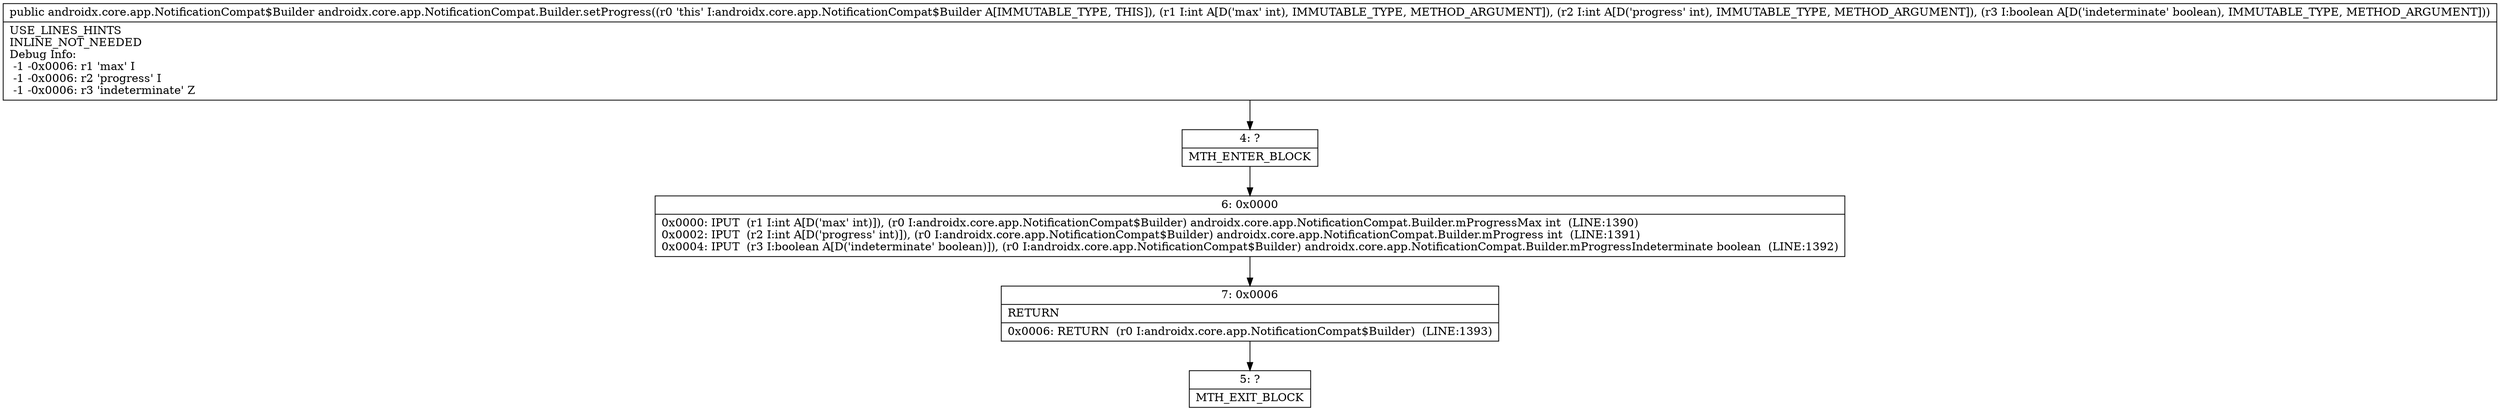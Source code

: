 digraph "CFG forandroidx.core.app.NotificationCompat.Builder.setProgress(IIZ)Landroidx\/core\/app\/NotificationCompat$Builder;" {
Node_4 [shape=record,label="{4\:\ ?|MTH_ENTER_BLOCK\l}"];
Node_6 [shape=record,label="{6\:\ 0x0000|0x0000: IPUT  (r1 I:int A[D('max' int)]), (r0 I:androidx.core.app.NotificationCompat$Builder) androidx.core.app.NotificationCompat.Builder.mProgressMax int  (LINE:1390)\l0x0002: IPUT  (r2 I:int A[D('progress' int)]), (r0 I:androidx.core.app.NotificationCompat$Builder) androidx.core.app.NotificationCompat.Builder.mProgress int  (LINE:1391)\l0x0004: IPUT  (r3 I:boolean A[D('indeterminate' boolean)]), (r0 I:androidx.core.app.NotificationCompat$Builder) androidx.core.app.NotificationCompat.Builder.mProgressIndeterminate boolean  (LINE:1392)\l}"];
Node_7 [shape=record,label="{7\:\ 0x0006|RETURN\l|0x0006: RETURN  (r0 I:androidx.core.app.NotificationCompat$Builder)  (LINE:1393)\l}"];
Node_5 [shape=record,label="{5\:\ ?|MTH_EXIT_BLOCK\l}"];
MethodNode[shape=record,label="{public androidx.core.app.NotificationCompat$Builder androidx.core.app.NotificationCompat.Builder.setProgress((r0 'this' I:androidx.core.app.NotificationCompat$Builder A[IMMUTABLE_TYPE, THIS]), (r1 I:int A[D('max' int), IMMUTABLE_TYPE, METHOD_ARGUMENT]), (r2 I:int A[D('progress' int), IMMUTABLE_TYPE, METHOD_ARGUMENT]), (r3 I:boolean A[D('indeterminate' boolean), IMMUTABLE_TYPE, METHOD_ARGUMENT]))  | USE_LINES_HINTS\lINLINE_NOT_NEEDED\lDebug Info:\l  \-1 \-0x0006: r1 'max' I\l  \-1 \-0x0006: r2 'progress' I\l  \-1 \-0x0006: r3 'indeterminate' Z\l}"];
MethodNode -> Node_4;Node_4 -> Node_6;
Node_6 -> Node_7;
Node_7 -> Node_5;
}

